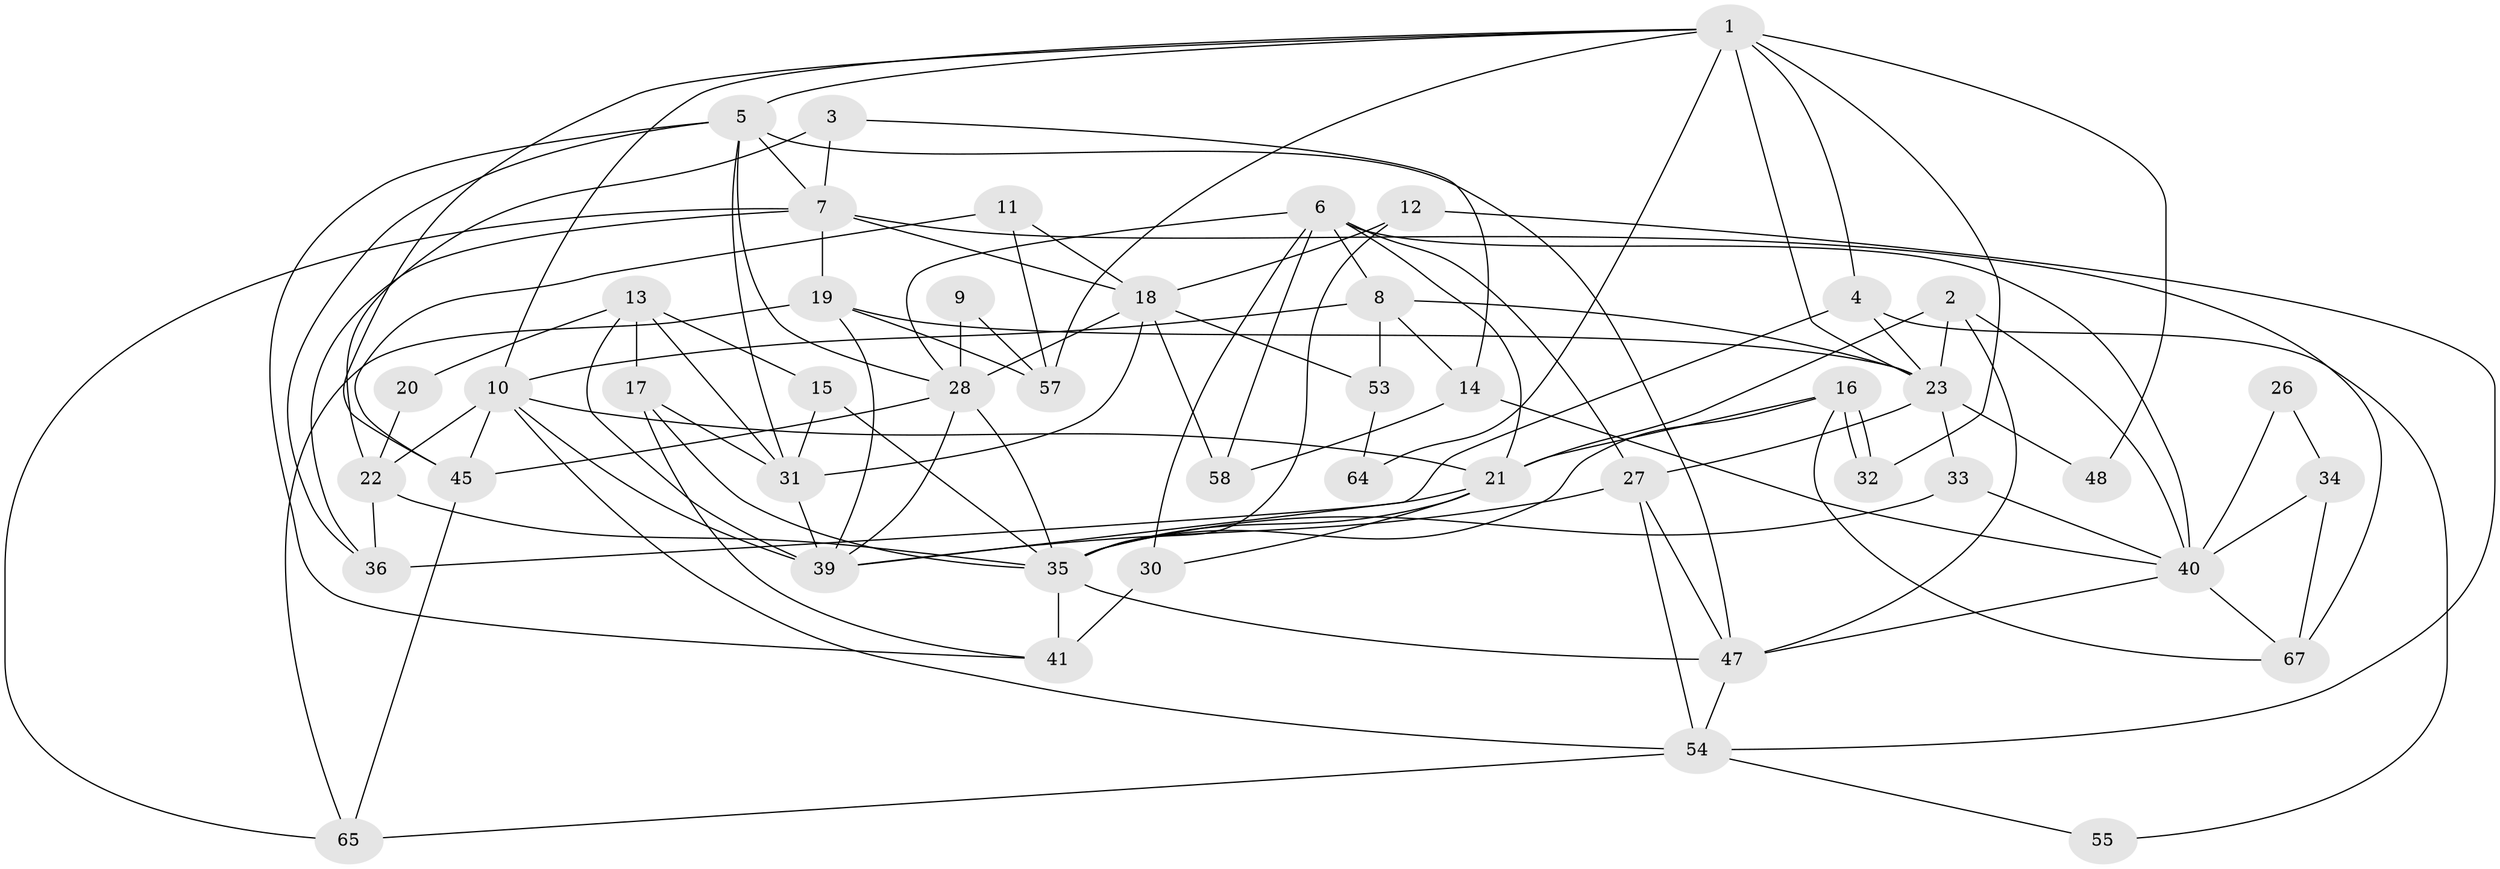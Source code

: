 // Generated by graph-tools (version 1.1) at 2025/52/02/27/25 19:52:06]
// undirected, 47 vertices, 111 edges
graph export_dot {
graph [start="1"]
  node [color=gray90,style=filled];
  1 [super="+60"];
  2 [super="+49"];
  3;
  4;
  5 [super="+29"];
  6 [super="+62"];
  7 [super="+44"];
  8 [super="+68"];
  9;
  10 [super="+25"];
  11;
  12;
  13 [super="+24"];
  14;
  15;
  16;
  17 [super="+46"];
  18 [super="+38"];
  19 [super="+61"];
  20;
  21;
  22 [super="+51"];
  23 [super="+37"];
  26;
  27;
  28 [super="+56"];
  30;
  31 [super="+42"];
  32;
  33;
  34;
  35 [super="+52"];
  36;
  39 [super="+50"];
  40 [super="+43"];
  41 [super="+63"];
  45 [super="+59"];
  47;
  48;
  53;
  54 [super="+66"];
  55;
  57;
  58;
  64;
  65;
  67;
  1 -- 4;
  1 -- 10;
  1 -- 23;
  1 -- 48;
  1 -- 57;
  1 -- 64;
  1 -- 32;
  1 -- 45;
  1 -- 5;
  2 -- 47;
  2 -- 40;
  2 -- 21;
  2 -- 23;
  3 -- 14;
  3 -- 22;
  3 -- 7;
  4 -- 23;
  4 -- 55;
  4 -- 39;
  5 -- 36;
  5 -- 28;
  5 -- 47;
  5 -- 41;
  5 -- 7;
  5 -- 31;
  6 -- 27;
  6 -- 21;
  6 -- 30;
  6 -- 58;
  6 -- 40;
  6 -- 28;
  6 -- 8;
  7 -- 65;
  7 -- 19;
  7 -- 18;
  7 -- 36;
  7 -- 67;
  8 -- 10;
  8 -- 53;
  8 -- 23;
  8 -- 14;
  9 -- 57;
  9 -- 28 [weight=2];
  10 -- 39 [weight=2];
  10 -- 54;
  10 -- 45;
  10 -- 21;
  10 -- 22;
  11 -- 57;
  11 -- 18;
  11 -- 45;
  12 -- 18;
  12 -- 35;
  12 -- 54;
  13 -- 15;
  13 -- 17;
  13 -- 20;
  13 -- 39;
  13 -- 31 [weight=2];
  14 -- 58;
  14 -- 40;
  15 -- 31;
  15 -- 35;
  16 -- 32;
  16 -- 32;
  16 -- 35;
  16 -- 21;
  16 -- 67;
  17 -- 41;
  17 -- 35;
  17 -- 31;
  18 -- 28;
  18 -- 53;
  18 -- 58;
  18 -- 31;
  19 -- 65;
  19 -- 23;
  19 -- 57;
  19 -- 39;
  20 -- 22;
  21 -- 30;
  21 -- 36;
  21 -- 35;
  22 -- 36;
  22 -- 35;
  23 -- 33;
  23 -- 48;
  23 -- 27;
  26 -- 34;
  26 -- 40;
  27 -- 47;
  27 -- 39;
  27 -- 54;
  28 -- 35;
  28 -- 39;
  28 -- 45;
  30 -- 41;
  31 -- 39;
  33 -- 35;
  33 -- 40;
  34 -- 67;
  34 -- 40;
  35 -- 41 [weight=2];
  35 -- 47;
  40 -- 47;
  40 -- 67;
  45 -- 65;
  47 -- 54;
  53 -- 64;
  54 -- 65;
  54 -- 55;
}
